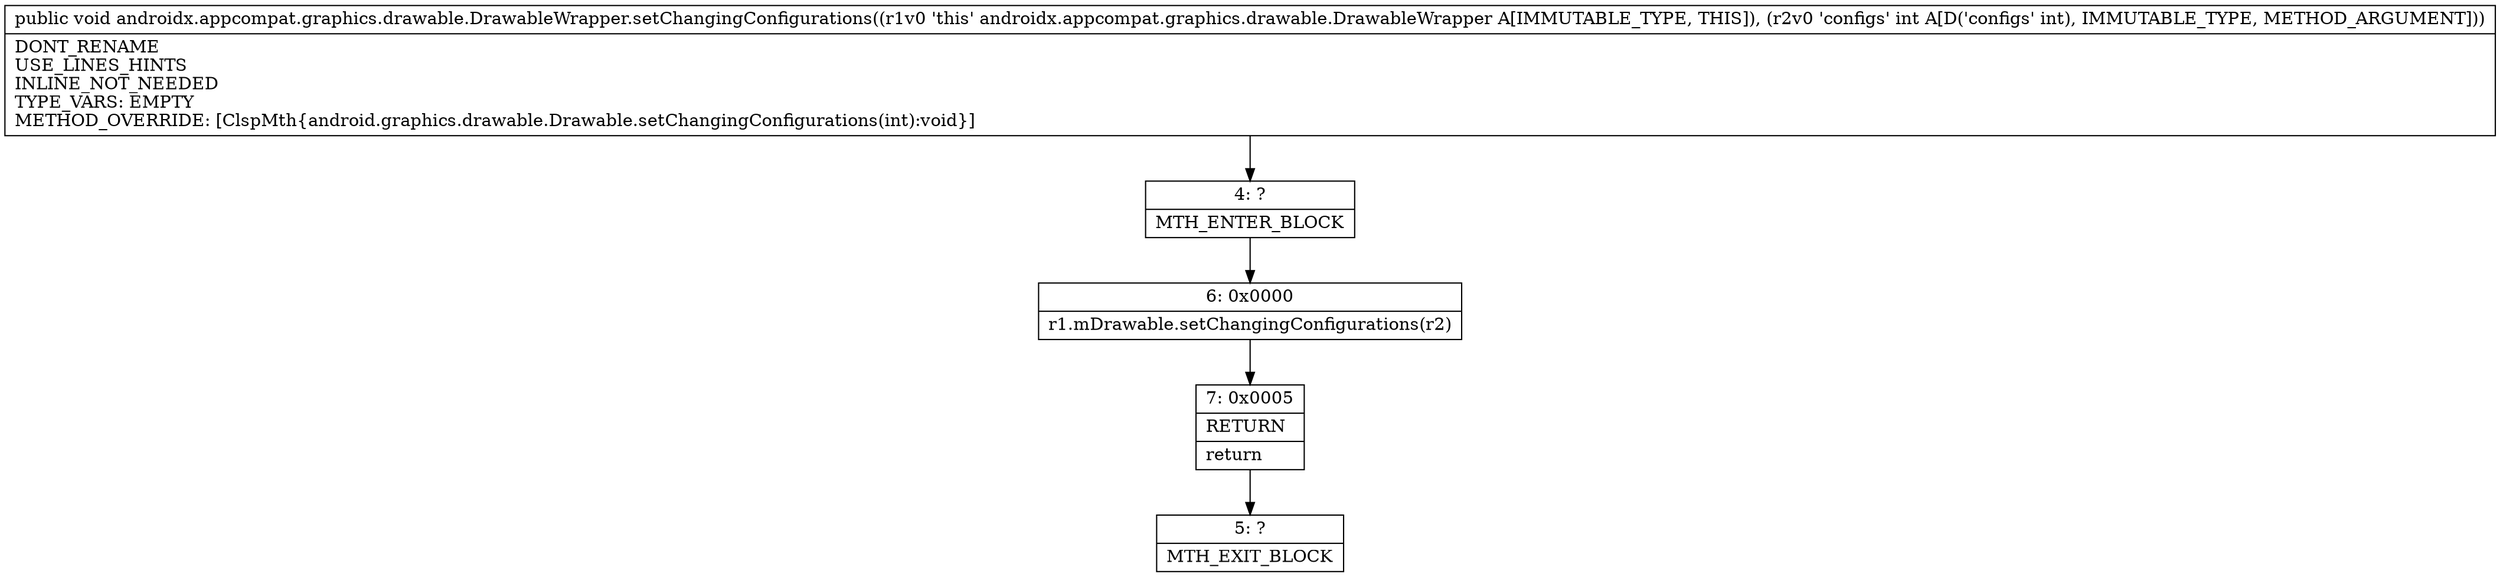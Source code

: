 digraph "CFG forandroidx.appcompat.graphics.drawable.DrawableWrapper.setChangingConfigurations(I)V" {
Node_4 [shape=record,label="{4\:\ ?|MTH_ENTER_BLOCK\l}"];
Node_6 [shape=record,label="{6\:\ 0x0000|r1.mDrawable.setChangingConfigurations(r2)\l}"];
Node_7 [shape=record,label="{7\:\ 0x0005|RETURN\l|return\l}"];
Node_5 [shape=record,label="{5\:\ ?|MTH_EXIT_BLOCK\l}"];
MethodNode[shape=record,label="{public void androidx.appcompat.graphics.drawable.DrawableWrapper.setChangingConfigurations((r1v0 'this' androidx.appcompat.graphics.drawable.DrawableWrapper A[IMMUTABLE_TYPE, THIS]), (r2v0 'configs' int A[D('configs' int), IMMUTABLE_TYPE, METHOD_ARGUMENT]))  | DONT_RENAME\lUSE_LINES_HINTS\lINLINE_NOT_NEEDED\lTYPE_VARS: EMPTY\lMETHOD_OVERRIDE: [ClspMth\{android.graphics.drawable.Drawable.setChangingConfigurations(int):void\}]\l}"];
MethodNode -> Node_4;Node_4 -> Node_6;
Node_6 -> Node_7;
Node_7 -> Node_5;
}

